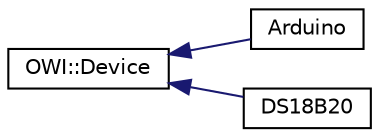 digraph "Graphical Class Hierarchy"
{
  edge [fontname="Helvetica",fontsize="10",labelfontname="Helvetica",labelfontsize="10"];
  node [fontname="Helvetica",fontsize="10",shape=record];
  rankdir="LR";
  Node1 [label="OWI::Device",height=0.2,width=0.4,color="black", fillcolor="white", style="filled",URL="$d0/d7f/classOWI_1_1Device.html"];
  Node1 -> Node2 [dir="back",color="midnightblue",fontsize="10",style="solid",fontname="Helvetica"];
  Node2 [label="Arduino",height=0.2,width=0.4,color="black", fillcolor="white", style="filled",URL="$d7/d7d/classArduino.html"];
  Node1 -> Node3 [dir="back",color="midnightblue",fontsize="10",style="solid",fontname="Helvetica"];
  Node3 [label="DS18B20",height=0.2,width=0.4,color="black", fillcolor="white", style="filled",URL="$da/dc6/classDS18B20.html"];
}
